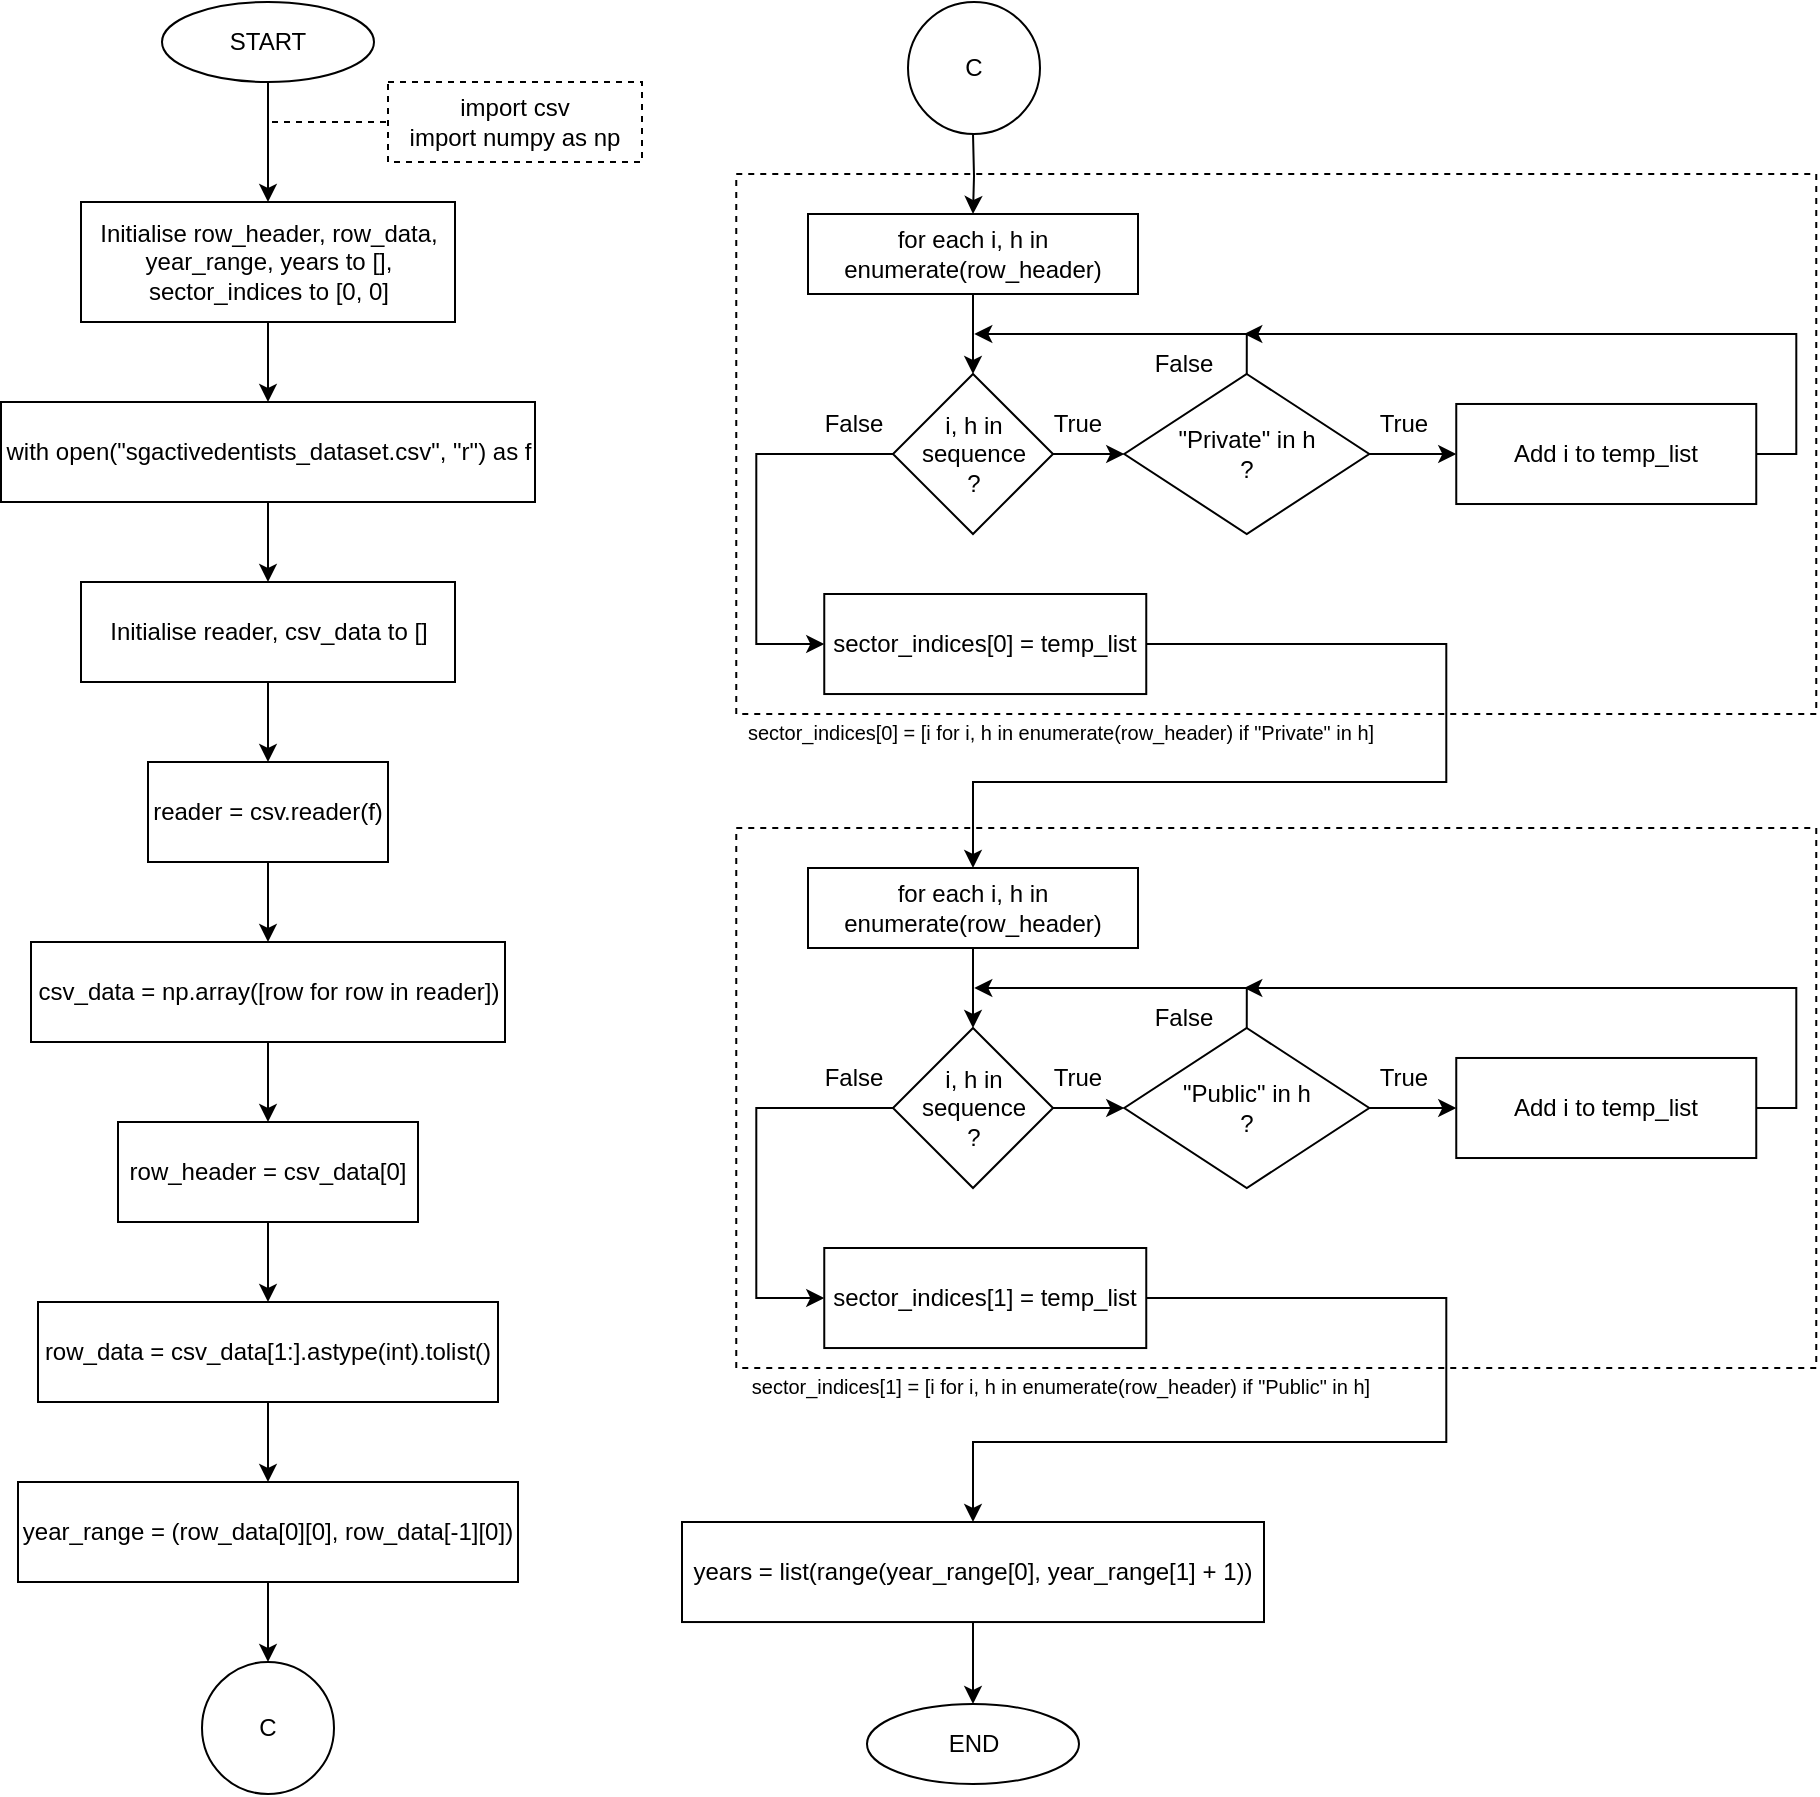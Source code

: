 <mxfile version="20.7.4" type="github">
  <diagram id="oqpae-QzpYTWwJTGfQic" name="Page-1">
    <mxGraphModel dx="1113" dy="637" grid="1" gridSize="10" guides="1" tooltips="1" connect="1" arrows="1" fold="1" page="1" pageScale="1" pageWidth="850" pageHeight="1100" math="0" shadow="0">
      <root>
        <mxCell id="0" />
        <mxCell id="1" parent="0" />
        <mxCell id="lIGNX0l5fL5t18vdJb74-40" value="" style="rounded=0;whiteSpace=wrap;html=1;glass=0;fillColor=none;dashed=1;" vertex="1" parent="1">
          <mxGeometry x="487.13" y="86" width="540" height="270" as="geometry" />
        </mxCell>
        <mxCell id="lIGNX0l5fL5t18vdJb74-1" value="" style="edgeStyle=orthogonalEdgeStyle;rounded=0;orthogonalLoop=1;jettySize=auto;html=1;" edge="1" parent="1" source="lIGNX0l5fL5t18vdJb74-2">
          <mxGeometry relative="1" as="geometry">
            <mxPoint x="253" y="100" as="targetPoint" />
          </mxGeometry>
        </mxCell>
        <mxCell id="lIGNX0l5fL5t18vdJb74-2" value="START" style="ellipse;whiteSpace=wrap;html=1;rounded=0;" vertex="1" parent="1">
          <mxGeometry x="200" width="106" height="40" as="geometry" />
        </mxCell>
        <mxCell id="lIGNX0l5fL5t18vdJb74-3" value="&lt;div&gt;import csv&lt;/div&gt;&lt;div&gt;import numpy as np&lt;/div&gt;" style="rounded=0;whiteSpace=wrap;html=1;glass=0;dashed=1;" vertex="1" parent="1">
          <mxGeometry x="313" y="40" width="127" height="40" as="geometry" />
        </mxCell>
        <mxCell id="lIGNX0l5fL5t18vdJb74-4" value="" style="endArrow=none;dashed=1;html=1;rounded=0;strokeColor=default;entryX=0;entryY=0.5;entryDx=0;entryDy=0;" edge="1" parent="1" target="lIGNX0l5fL5t18vdJb74-3">
          <mxGeometry width="50" height="50" relative="1" as="geometry">
            <mxPoint x="255" y="60" as="sourcePoint" />
            <mxPoint x="465" y="290" as="targetPoint" />
          </mxGeometry>
        </mxCell>
        <mxCell id="lIGNX0l5fL5t18vdJb74-7" value="" style="edgeStyle=orthogonalEdgeStyle;rounded=0;orthogonalLoop=1;jettySize=auto;html=1;" edge="1" parent="1" source="lIGNX0l5fL5t18vdJb74-5" target="lIGNX0l5fL5t18vdJb74-6">
          <mxGeometry relative="1" as="geometry" />
        </mxCell>
        <mxCell id="lIGNX0l5fL5t18vdJb74-5" value="Initialise row_header, row_data, year_range, years to [], sector_indices to [0, 0]" style="rounded=0;whiteSpace=wrap;html=1;" vertex="1" parent="1">
          <mxGeometry x="159.5" y="100" width="187" height="60" as="geometry" />
        </mxCell>
        <mxCell id="lIGNX0l5fL5t18vdJb74-11" value="" style="edgeStyle=orthogonalEdgeStyle;rounded=0;orthogonalLoop=1;jettySize=auto;html=1;" edge="1" parent="1" source="lIGNX0l5fL5t18vdJb74-6" target="lIGNX0l5fL5t18vdJb74-10">
          <mxGeometry relative="1" as="geometry" />
        </mxCell>
        <mxCell id="lIGNX0l5fL5t18vdJb74-6" value="with open(&quot;sgactivedentists_dataset.csv&quot;, &quot;r&quot;) as f" style="rounded=0;whiteSpace=wrap;html=1;" vertex="1" parent="1">
          <mxGeometry x="119.5" y="200" width="267" height="50" as="geometry" />
        </mxCell>
        <mxCell id="lIGNX0l5fL5t18vdJb74-14" value="" style="edgeStyle=orthogonalEdgeStyle;rounded=0;orthogonalLoop=1;jettySize=auto;html=1;" edge="1" parent="1" source="lIGNX0l5fL5t18vdJb74-8" target="lIGNX0l5fL5t18vdJb74-13">
          <mxGeometry relative="1" as="geometry" />
        </mxCell>
        <mxCell id="lIGNX0l5fL5t18vdJb74-8" value="reader = csv.reader(f)" style="whiteSpace=wrap;html=1;rounded=0;" vertex="1" parent="1">
          <mxGeometry x="193" y="380" width="120" height="50" as="geometry" />
        </mxCell>
        <mxCell id="lIGNX0l5fL5t18vdJb74-12" value="" style="edgeStyle=orthogonalEdgeStyle;rounded=0;orthogonalLoop=1;jettySize=auto;html=1;" edge="1" parent="1" source="lIGNX0l5fL5t18vdJb74-10" target="lIGNX0l5fL5t18vdJb74-8">
          <mxGeometry relative="1" as="geometry" />
        </mxCell>
        <mxCell id="lIGNX0l5fL5t18vdJb74-10" value="Initialise reader, csv_data to []" style="rounded=0;whiteSpace=wrap;html=1;" vertex="1" parent="1">
          <mxGeometry x="159.5" y="290" width="187" height="50" as="geometry" />
        </mxCell>
        <mxCell id="lIGNX0l5fL5t18vdJb74-16" value="" style="edgeStyle=orthogonalEdgeStyle;rounded=0;orthogonalLoop=1;jettySize=auto;html=1;" edge="1" parent="1" source="lIGNX0l5fL5t18vdJb74-13" target="lIGNX0l5fL5t18vdJb74-15">
          <mxGeometry relative="1" as="geometry" />
        </mxCell>
        <mxCell id="lIGNX0l5fL5t18vdJb74-13" value="csv_data = np.array([row for row in reader])" style="rounded=0;whiteSpace=wrap;html=1;" vertex="1" parent="1">
          <mxGeometry x="134.5" y="470" width="237" height="50" as="geometry" />
        </mxCell>
        <mxCell id="lIGNX0l5fL5t18vdJb74-19" value="" style="edgeStyle=orthogonalEdgeStyle;rounded=0;orthogonalLoop=1;jettySize=auto;html=1;" edge="1" parent="1" source="lIGNX0l5fL5t18vdJb74-15" target="lIGNX0l5fL5t18vdJb74-18">
          <mxGeometry relative="1" as="geometry" />
        </mxCell>
        <mxCell id="lIGNX0l5fL5t18vdJb74-15" value="row_header = csv_data[0]" style="rounded=0;whiteSpace=wrap;html=1;" vertex="1" parent="1">
          <mxGeometry x="178" y="560" width="150" height="50" as="geometry" />
        </mxCell>
        <mxCell id="lIGNX0l5fL5t18vdJb74-21" value="" style="edgeStyle=orthogonalEdgeStyle;rounded=0;orthogonalLoop=1;jettySize=auto;html=1;" edge="1" parent="1" source="lIGNX0l5fL5t18vdJb74-18" target="lIGNX0l5fL5t18vdJb74-20">
          <mxGeometry relative="1" as="geometry" />
        </mxCell>
        <mxCell id="lIGNX0l5fL5t18vdJb74-18" value="row_data = csv_data[1:].astype(int).tolist()" style="rounded=0;whiteSpace=wrap;html=1;" vertex="1" parent="1">
          <mxGeometry x="138" y="650" width="230" height="50" as="geometry" />
        </mxCell>
        <mxCell id="lIGNX0l5fL5t18vdJb74-58" value="" style="edgeStyle=orthogonalEdgeStyle;rounded=0;orthogonalLoop=1;jettySize=auto;html=1;" edge="1" parent="1" source="lIGNX0l5fL5t18vdJb74-20" target="lIGNX0l5fL5t18vdJb74-57">
          <mxGeometry relative="1" as="geometry" />
        </mxCell>
        <mxCell id="lIGNX0l5fL5t18vdJb74-20" value="year_range = (row_data[0][0], row_data[-1][0])" style="rounded=0;whiteSpace=wrap;html=1;" vertex="1" parent="1">
          <mxGeometry x="128" y="740" width="250" height="50" as="geometry" />
        </mxCell>
        <mxCell id="lIGNX0l5fL5t18vdJb74-41" value="" style="edgeStyle=orthogonalEdgeStyle;rounded=0;orthogonalLoop=1;jettySize=auto;html=1;" edge="1" parent="1" target="lIGNX0l5fL5t18vdJb74-43">
          <mxGeometry relative="1" as="geometry">
            <mxPoint x="605.505" y="66" as="sourcePoint" />
          </mxGeometry>
        </mxCell>
        <mxCell id="lIGNX0l5fL5t18vdJb74-42" value="" style="edgeStyle=orthogonalEdgeStyle;rounded=0;orthogonalLoop=1;jettySize=auto;html=1;" edge="1" parent="1" source="lIGNX0l5fL5t18vdJb74-43" target="lIGNX0l5fL5t18vdJb74-46">
          <mxGeometry relative="1" as="geometry" />
        </mxCell>
        <mxCell id="lIGNX0l5fL5t18vdJb74-43" value="for each i, h in enumerate(row_header)" style="rounded=0;whiteSpace=wrap;html=1;" vertex="1" parent="1">
          <mxGeometry x="523" y="106" width="165" height="40" as="geometry" />
        </mxCell>
        <mxCell id="lIGNX0l5fL5t18vdJb74-44" value="" style="edgeStyle=orthogonalEdgeStyle;rounded=0;orthogonalLoop=1;jettySize=auto;html=1;" edge="1" parent="1" source="lIGNX0l5fL5t18vdJb74-46" target="lIGNX0l5fL5t18vdJb74-49">
          <mxGeometry relative="1" as="geometry" />
        </mxCell>
        <mxCell id="lIGNX0l5fL5t18vdJb74-45" style="edgeStyle=orthogonalEdgeStyle;rounded=0;orthogonalLoop=1;jettySize=auto;html=1;exitX=0;exitY=0.5;exitDx=0;exitDy=0;entryX=0;entryY=0.5;entryDx=0;entryDy=0;" edge="1" parent="1" source="lIGNX0l5fL5t18vdJb74-46" target="lIGNX0l5fL5t18vdJb74-56">
          <mxGeometry relative="1" as="geometry">
            <mxPoint x="497.13" y="326" as="targetPoint" />
            <Array as="points">
              <mxPoint x="497.13" y="226" />
              <mxPoint x="497.13" y="321" />
            </Array>
          </mxGeometry>
        </mxCell>
        <mxCell id="lIGNX0l5fL5t18vdJb74-46" value="i, h in sequence&lt;br&gt;?" style="rhombus;whiteSpace=wrap;html=1;" vertex="1" parent="1">
          <mxGeometry x="565.5" y="186" width="80" height="80" as="geometry" />
        </mxCell>
        <mxCell id="lIGNX0l5fL5t18vdJb74-47" value="" style="edgeStyle=orthogonalEdgeStyle;rounded=0;orthogonalLoop=1;jettySize=auto;html=1;" edge="1" parent="1" source="lIGNX0l5fL5t18vdJb74-49" target="lIGNX0l5fL5t18vdJb74-52">
          <mxGeometry relative="1" as="geometry" />
        </mxCell>
        <mxCell id="lIGNX0l5fL5t18vdJb74-48" style="edgeStyle=orthogonalEdgeStyle;rounded=0;orthogonalLoop=1;jettySize=auto;html=1;exitX=0.5;exitY=0;exitDx=0;exitDy=0;" edge="1" parent="1" source="lIGNX0l5fL5t18vdJb74-49">
          <mxGeometry relative="1" as="geometry">
            <mxPoint x="606.13" y="166" as="targetPoint" />
            <Array as="points">
              <mxPoint x="742.13" y="166" />
            </Array>
          </mxGeometry>
        </mxCell>
        <mxCell id="lIGNX0l5fL5t18vdJb74-49" value="&quot;Private&quot; in h&lt;br&gt;?" style="rhombus;whiteSpace=wrap;html=1;" vertex="1" parent="1">
          <mxGeometry x="681.13" y="186" width="122.5" height="80" as="geometry" />
        </mxCell>
        <mxCell id="lIGNX0l5fL5t18vdJb74-50" value="True" style="text;html=1;strokeColor=none;fillColor=none;align=center;verticalAlign=middle;whiteSpace=wrap;rounded=0;" vertex="1" parent="1">
          <mxGeometry x="628" y="196" width="60" height="30" as="geometry" />
        </mxCell>
        <mxCell id="lIGNX0l5fL5t18vdJb74-51" style="edgeStyle=orthogonalEdgeStyle;rounded=0;orthogonalLoop=1;jettySize=auto;html=1;exitX=1;exitY=0.5;exitDx=0;exitDy=0;entryX=1;entryY=0;entryDx=0;entryDy=0;" edge="1" parent="1" source="lIGNX0l5fL5t18vdJb74-52" target="lIGNX0l5fL5t18vdJb74-54">
          <mxGeometry relative="1" as="geometry">
            <mxPoint x="1017.13" y="166" as="targetPoint" />
            <Array as="points">
              <mxPoint x="1017.13" y="226" />
              <mxPoint x="1017.13" y="166" />
            </Array>
          </mxGeometry>
        </mxCell>
        <mxCell id="lIGNX0l5fL5t18vdJb74-52" value="Add i to temp_list" style="rounded=0;whiteSpace=wrap;html=1;" vertex="1" parent="1">
          <mxGeometry x="847.13" y="200.99" width="150" height="50.02" as="geometry" />
        </mxCell>
        <mxCell id="lIGNX0l5fL5t18vdJb74-53" value="True" style="text;html=1;strokeColor=none;fillColor=none;align=center;verticalAlign=middle;whiteSpace=wrap;rounded=0;" vertex="1" parent="1">
          <mxGeometry x="791.13" y="196" width="60" height="30" as="geometry" />
        </mxCell>
        <mxCell id="lIGNX0l5fL5t18vdJb74-54" value="False" style="text;html=1;strokeColor=none;fillColor=none;align=center;verticalAlign=middle;whiteSpace=wrap;rounded=0;" vertex="1" parent="1">
          <mxGeometry x="681.13" y="166" width="60" height="30" as="geometry" />
        </mxCell>
        <mxCell id="lIGNX0l5fL5t18vdJb74-55" value="False" style="text;html=1;strokeColor=none;fillColor=none;align=center;verticalAlign=middle;whiteSpace=wrap;rounded=0;" vertex="1" parent="1">
          <mxGeometry x="516.2" y="196" width="60" height="30" as="geometry" />
        </mxCell>
        <mxCell id="lIGNX0l5fL5t18vdJb74-81" style="edgeStyle=orthogonalEdgeStyle;rounded=0;orthogonalLoop=1;jettySize=auto;html=1;exitX=1;exitY=0.5;exitDx=0;exitDy=0;entryX=0.5;entryY=0;entryDx=0;entryDy=0;" edge="1" parent="1" source="lIGNX0l5fL5t18vdJb74-56" target="lIGNX0l5fL5t18vdJb74-64">
          <mxGeometry relative="1" as="geometry">
            <mxPoint x="602.13" y="390" as="targetPoint" />
            <Array as="points">
              <mxPoint x="842.13" y="321" />
              <mxPoint x="842.13" y="390" />
              <mxPoint x="605.13" y="390" />
            </Array>
          </mxGeometry>
        </mxCell>
        <mxCell id="lIGNX0l5fL5t18vdJb74-56" value="sector_indices[0] = temp_list" style="rounded=0;whiteSpace=wrap;html=1;" vertex="1" parent="1">
          <mxGeometry x="531.13" y="296" width="161" height="50.02" as="geometry" />
        </mxCell>
        <mxCell id="lIGNX0l5fL5t18vdJb74-57" value="C" style="ellipse;whiteSpace=wrap;html=1;aspect=fixed;" vertex="1" parent="1">
          <mxGeometry x="220" y="830" width="66" height="66" as="geometry" />
        </mxCell>
        <mxCell id="lIGNX0l5fL5t18vdJb74-59" value="C" style="ellipse;whiteSpace=wrap;html=1;aspect=fixed;" vertex="1" parent="1">
          <mxGeometry x="573" width="66" height="66" as="geometry" />
        </mxCell>
        <mxCell id="lIGNX0l5fL5t18vdJb74-60" value="&lt;font style=&quot;font-size: 10px;&quot;&gt;sector_indices[0] = [i for i, h in enumerate(row_header) if &quot;Private&quot; in h]&lt;/font&gt;" style="text;html=1;strokeColor=none;fillColor=none;align=center;verticalAlign=middle;whiteSpace=wrap;rounded=0;glass=0;dashed=1;" vertex="1" parent="1">
          <mxGeometry x="487.13" y="350" width="325" height="30" as="geometry" />
        </mxCell>
        <mxCell id="lIGNX0l5fL5t18vdJb74-61" value="" style="rounded=0;whiteSpace=wrap;html=1;glass=0;fillColor=none;dashed=1;" vertex="1" parent="1">
          <mxGeometry x="487.13" y="413" width="540" height="270" as="geometry" />
        </mxCell>
        <mxCell id="lIGNX0l5fL5t18vdJb74-63" value="" style="edgeStyle=orthogonalEdgeStyle;rounded=0;orthogonalLoop=1;jettySize=auto;html=1;" edge="1" parent="1" source="lIGNX0l5fL5t18vdJb74-64" target="lIGNX0l5fL5t18vdJb74-67">
          <mxGeometry relative="1" as="geometry" />
        </mxCell>
        <mxCell id="lIGNX0l5fL5t18vdJb74-64" value="for each i, h in enumerate(row_header)" style="rounded=0;whiteSpace=wrap;html=1;" vertex="1" parent="1">
          <mxGeometry x="523" y="433" width="165" height="40" as="geometry" />
        </mxCell>
        <mxCell id="lIGNX0l5fL5t18vdJb74-65" value="" style="edgeStyle=orthogonalEdgeStyle;rounded=0;orthogonalLoop=1;jettySize=auto;html=1;" edge="1" parent="1" source="lIGNX0l5fL5t18vdJb74-67" target="lIGNX0l5fL5t18vdJb74-70">
          <mxGeometry relative="1" as="geometry" />
        </mxCell>
        <mxCell id="lIGNX0l5fL5t18vdJb74-66" style="edgeStyle=orthogonalEdgeStyle;rounded=0;orthogonalLoop=1;jettySize=auto;html=1;exitX=0;exitY=0.5;exitDx=0;exitDy=0;entryX=0;entryY=0.5;entryDx=0;entryDy=0;" edge="1" parent="1" source="lIGNX0l5fL5t18vdJb74-67" target="lIGNX0l5fL5t18vdJb74-77">
          <mxGeometry relative="1" as="geometry">
            <mxPoint x="497.13" y="653" as="targetPoint" />
            <Array as="points">
              <mxPoint x="497.13" y="553" />
              <mxPoint x="497.13" y="648" />
            </Array>
          </mxGeometry>
        </mxCell>
        <mxCell id="lIGNX0l5fL5t18vdJb74-67" value="i, h in sequence&lt;br&gt;?" style="rhombus;whiteSpace=wrap;html=1;" vertex="1" parent="1">
          <mxGeometry x="565.5" y="513" width="80" height="80" as="geometry" />
        </mxCell>
        <mxCell id="lIGNX0l5fL5t18vdJb74-68" value="" style="edgeStyle=orthogonalEdgeStyle;rounded=0;orthogonalLoop=1;jettySize=auto;html=1;" edge="1" parent="1" source="lIGNX0l5fL5t18vdJb74-70" target="lIGNX0l5fL5t18vdJb74-73">
          <mxGeometry relative="1" as="geometry" />
        </mxCell>
        <mxCell id="lIGNX0l5fL5t18vdJb74-69" style="edgeStyle=orthogonalEdgeStyle;rounded=0;orthogonalLoop=1;jettySize=auto;html=1;exitX=0.5;exitY=0;exitDx=0;exitDy=0;" edge="1" parent="1" source="lIGNX0l5fL5t18vdJb74-70">
          <mxGeometry relative="1" as="geometry">
            <mxPoint x="606.13" y="493" as="targetPoint" />
            <Array as="points">
              <mxPoint x="742.13" y="493" />
            </Array>
          </mxGeometry>
        </mxCell>
        <mxCell id="lIGNX0l5fL5t18vdJb74-70" value="&quot;Public&quot; in h&lt;br&gt;?" style="rhombus;whiteSpace=wrap;html=1;" vertex="1" parent="1">
          <mxGeometry x="681.13" y="513" width="122.5" height="80" as="geometry" />
        </mxCell>
        <mxCell id="lIGNX0l5fL5t18vdJb74-71" value="True" style="text;html=1;strokeColor=none;fillColor=none;align=center;verticalAlign=middle;whiteSpace=wrap;rounded=0;" vertex="1" parent="1">
          <mxGeometry x="628" y="523" width="60" height="30" as="geometry" />
        </mxCell>
        <mxCell id="lIGNX0l5fL5t18vdJb74-72" style="edgeStyle=orthogonalEdgeStyle;rounded=0;orthogonalLoop=1;jettySize=auto;html=1;exitX=1;exitY=0.5;exitDx=0;exitDy=0;entryX=1;entryY=0;entryDx=0;entryDy=0;" edge="1" parent="1" source="lIGNX0l5fL5t18vdJb74-73" target="lIGNX0l5fL5t18vdJb74-75">
          <mxGeometry relative="1" as="geometry">
            <mxPoint x="1017.13" y="493" as="targetPoint" />
            <Array as="points">
              <mxPoint x="1017.13" y="553" />
              <mxPoint x="1017.13" y="493" />
            </Array>
          </mxGeometry>
        </mxCell>
        <mxCell id="lIGNX0l5fL5t18vdJb74-73" value="Add i to temp_list" style="rounded=0;whiteSpace=wrap;html=1;" vertex="1" parent="1">
          <mxGeometry x="847.13" y="527.99" width="150" height="50.02" as="geometry" />
        </mxCell>
        <mxCell id="lIGNX0l5fL5t18vdJb74-74" value="True" style="text;html=1;strokeColor=none;fillColor=none;align=center;verticalAlign=middle;whiteSpace=wrap;rounded=0;" vertex="1" parent="1">
          <mxGeometry x="791.13" y="523" width="60" height="30" as="geometry" />
        </mxCell>
        <mxCell id="lIGNX0l5fL5t18vdJb74-75" value="False" style="text;html=1;strokeColor=none;fillColor=none;align=center;verticalAlign=middle;whiteSpace=wrap;rounded=0;" vertex="1" parent="1">
          <mxGeometry x="681.13" y="493" width="60" height="30" as="geometry" />
        </mxCell>
        <mxCell id="lIGNX0l5fL5t18vdJb74-76" value="False" style="text;html=1;strokeColor=none;fillColor=none;align=center;verticalAlign=middle;whiteSpace=wrap;rounded=0;" vertex="1" parent="1">
          <mxGeometry x="516.2" y="523" width="60" height="30" as="geometry" />
        </mxCell>
        <mxCell id="lIGNX0l5fL5t18vdJb74-86" style="edgeStyle=orthogonalEdgeStyle;rounded=0;orthogonalLoop=1;jettySize=auto;html=1;exitX=1;exitY=0.5;exitDx=0;exitDy=0;entryX=0.5;entryY=0;entryDx=0;entryDy=0;" edge="1" parent="1" source="lIGNX0l5fL5t18vdJb74-77" target="lIGNX0l5fL5t18vdJb74-84">
          <mxGeometry relative="1" as="geometry">
            <mxPoint x="602.13" y="720" as="targetPoint" />
            <Array as="points">
              <mxPoint x="842.13" y="648" />
              <mxPoint x="842.13" y="720" />
              <mxPoint x="605.13" y="720" />
            </Array>
          </mxGeometry>
        </mxCell>
        <mxCell id="lIGNX0l5fL5t18vdJb74-77" value="sector_indices[1] = temp_list" style="rounded=0;whiteSpace=wrap;html=1;" vertex="1" parent="1">
          <mxGeometry x="531.13" y="623" width="161" height="50.02" as="geometry" />
        </mxCell>
        <mxCell id="lIGNX0l5fL5t18vdJb74-78" value="&lt;font style=&quot;font-size: 10px;&quot;&gt;sector_indices[1] = [i for i, h in enumerate(row_header) if &quot;Public&quot; in h]&lt;/font&gt;" style="text;html=1;strokeColor=none;fillColor=none;align=center;verticalAlign=middle;whiteSpace=wrap;rounded=0;glass=0;dashed=1;" vertex="1" parent="1">
          <mxGeometry x="487.13" y="677" width="325" height="30" as="geometry" />
        </mxCell>
        <mxCell id="lIGNX0l5fL5t18vdJb74-88" value="" style="edgeStyle=orthogonalEdgeStyle;rounded=0;orthogonalLoop=1;jettySize=auto;html=1;" edge="1" parent="1" source="lIGNX0l5fL5t18vdJb74-84" target="lIGNX0l5fL5t18vdJb74-87">
          <mxGeometry relative="1" as="geometry" />
        </mxCell>
        <mxCell id="lIGNX0l5fL5t18vdJb74-84" value="years = list(range(year_range[0], year_range[1] + 1))" style="rounded=0;whiteSpace=wrap;html=1;" vertex="1" parent="1">
          <mxGeometry x="460" y="760" width="291" height="50.02" as="geometry" />
        </mxCell>
        <mxCell id="lIGNX0l5fL5t18vdJb74-87" value="END" style="ellipse;whiteSpace=wrap;html=1;rounded=0;" vertex="1" parent="1">
          <mxGeometry x="552.5" y="851" width="106" height="40" as="geometry" />
        </mxCell>
      </root>
    </mxGraphModel>
  </diagram>
</mxfile>
